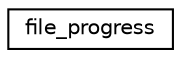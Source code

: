 digraph "Graphical Class Hierarchy"
{
 // INTERACTIVE_SVG=YES
  edge [fontname="Helvetica",fontsize="10",labelfontname="Helvetica",labelfontsize="10"];
  node [fontname="Helvetica",fontsize="10",shape=record];
  rankdir="LR";
  Node0 [label="file_progress",height=0.2,width=0.4,color="black", fillcolor="white", style="filled",URL="$structfile__progress.html"];
}

